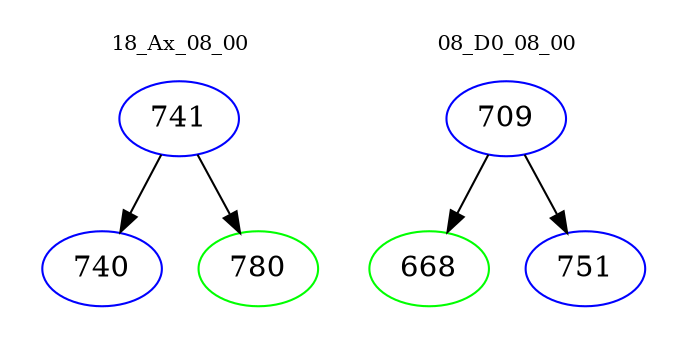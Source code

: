 digraph{
subgraph cluster_0 {
color = white
label = "18_Ax_08_00";
fontsize=10;
T0_741 [label="741", color="blue"]
T0_741 -> T0_740 [color="black"]
T0_740 [label="740", color="blue"]
T0_741 -> T0_780 [color="black"]
T0_780 [label="780", color="green"]
}
subgraph cluster_1 {
color = white
label = "08_D0_08_00";
fontsize=10;
T1_709 [label="709", color="blue"]
T1_709 -> T1_668 [color="black"]
T1_668 [label="668", color="green"]
T1_709 -> T1_751 [color="black"]
T1_751 [label="751", color="blue"]
}
}
